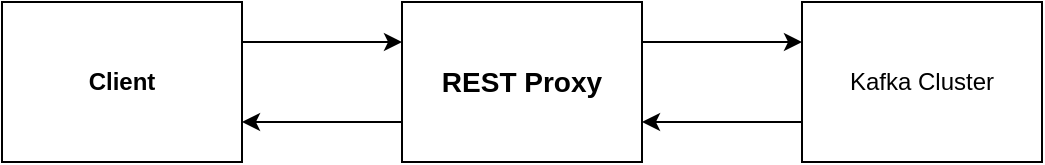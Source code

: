 <mxfile version="14.6.6" type="device"><diagram id="isQGWfUehJQzyjsXI1At" name="Page-1"><mxGraphModel dx="1422" dy="794" grid="1" gridSize="10" guides="1" tooltips="1" connect="1" arrows="1" fold="1" page="1" pageScale="1" pageWidth="827" pageHeight="1169" math="0" shadow="0"><root><mxCell id="0"/><mxCell id="1" parent="0"/><mxCell id="__-U0cn19y1YlztITpbX-1" value="&lt;b&gt;Client&lt;/b&gt;" style="rounded=0;whiteSpace=wrap;html=1;" vertex="1" parent="1"><mxGeometry x="120" y="440" width="120" height="80" as="geometry"/></mxCell><mxCell id="__-U0cn19y1YlztITpbX-2" value="&lt;b&gt;&lt;font style=&quot;font-size: 14px&quot;&gt;REST Proxy&lt;/font&gt;&lt;/b&gt;" style="rounded=0;whiteSpace=wrap;html=1;" vertex="1" parent="1"><mxGeometry x="320" y="440" width="120" height="80" as="geometry"/></mxCell><mxCell id="__-U0cn19y1YlztITpbX-3" value="Kafka Cluster" style="rounded=0;whiteSpace=wrap;html=1;" vertex="1" parent="1"><mxGeometry x="520" y="440" width="120" height="80" as="geometry"/></mxCell><mxCell id="__-U0cn19y1YlztITpbX-4" value="" style="endArrow=classic;html=1;exitX=1;exitY=0.25;exitDx=0;exitDy=0;entryX=0;entryY=0.25;entryDx=0;entryDy=0;" edge="1" parent="1" source="__-U0cn19y1YlztITpbX-1" target="__-U0cn19y1YlztITpbX-2"><mxGeometry width="50" height="50" relative="1" as="geometry"><mxPoint x="390" y="430" as="sourcePoint"/><mxPoint x="440" y="380" as="targetPoint"/></mxGeometry></mxCell><mxCell id="__-U0cn19y1YlztITpbX-5" value="" style="endArrow=classic;html=1;exitX=0;exitY=0.75;exitDx=0;exitDy=0;entryX=1;entryY=0.75;entryDx=0;entryDy=0;" edge="1" parent="1" source="__-U0cn19y1YlztITpbX-2" target="__-U0cn19y1YlztITpbX-1"><mxGeometry width="50" height="50" relative="1" as="geometry"><mxPoint x="390" y="430" as="sourcePoint"/><mxPoint x="440" y="380" as="targetPoint"/></mxGeometry></mxCell><mxCell id="__-U0cn19y1YlztITpbX-6" value="" style="endArrow=classic;html=1;exitX=1;exitY=0.25;exitDx=0;exitDy=0;entryX=0;entryY=0.25;entryDx=0;entryDy=0;" edge="1" parent="1" source="__-U0cn19y1YlztITpbX-2" target="__-U0cn19y1YlztITpbX-3"><mxGeometry width="50" height="50" relative="1" as="geometry"><mxPoint x="390" y="430" as="sourcePoint"/><mxPoint x="440" y="380" as="targetPoint"/></mxGeometry></mxCell><mxCell id="__-U0cn19y1YlztITpbX-7" value="" style="endArrow=classic;html=1;exitX=0;exitY=0.75;exitDx=0;exitDy=0;entryX=1;entryY=0.75;entryDx=0;entryDy=0;" edge="1" parent="1" source="__-U0cn19y1YlztITpbX-3" target="__-U0cn19y1YlztITpbX-2"><mxGeometry width="50" height="50" relative="1" as="geometry"><mxPoint x="390" y="430" as="sourcePoint"/><mxPoint x="440" y="380" as="targetPoint"/></mxGeometry></mxCell></root></mxGraphModel></diagram></mxfile>